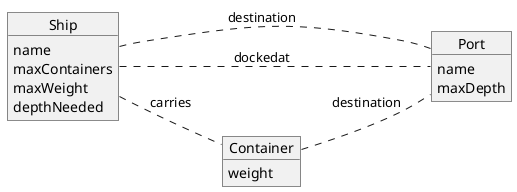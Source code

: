 @startuml ShipMananagement DomainModel
left to right direction


Object Ship

Ship : name
Ship : maxContainers
Ship : maxWeight
Ship : depthNeeded




Object Port

Port : name
Port : maxDepth




Object Container

Container : weight




Ship .. Container : carries
Ship .. Port : destination
Ship .. Port : dockedat
Container .. Port : destination





@enduml

@startuml ShipMananagement System
left to right direction


class ShipMananagement {

    +boolean addShip(Ship)
    +Ship getShip(String)

    +boolean addPort(Port)
    +Port getPort(String)

}

@enduml

@startuml ShipMananagement Use Case
left to right direction

actor ship as s

package shipmanagement {
    usecase "Add destination" as UC1
    usecase "Arrive at" as UC2
    usecase "Load container" as UC3
    usecase "Unload containers" as UC4
    usecase "Leave port" as UC5
}

s --> UC1
s --> UC2
s --> UC3
s --> UC4
s --> UC5





@enduml